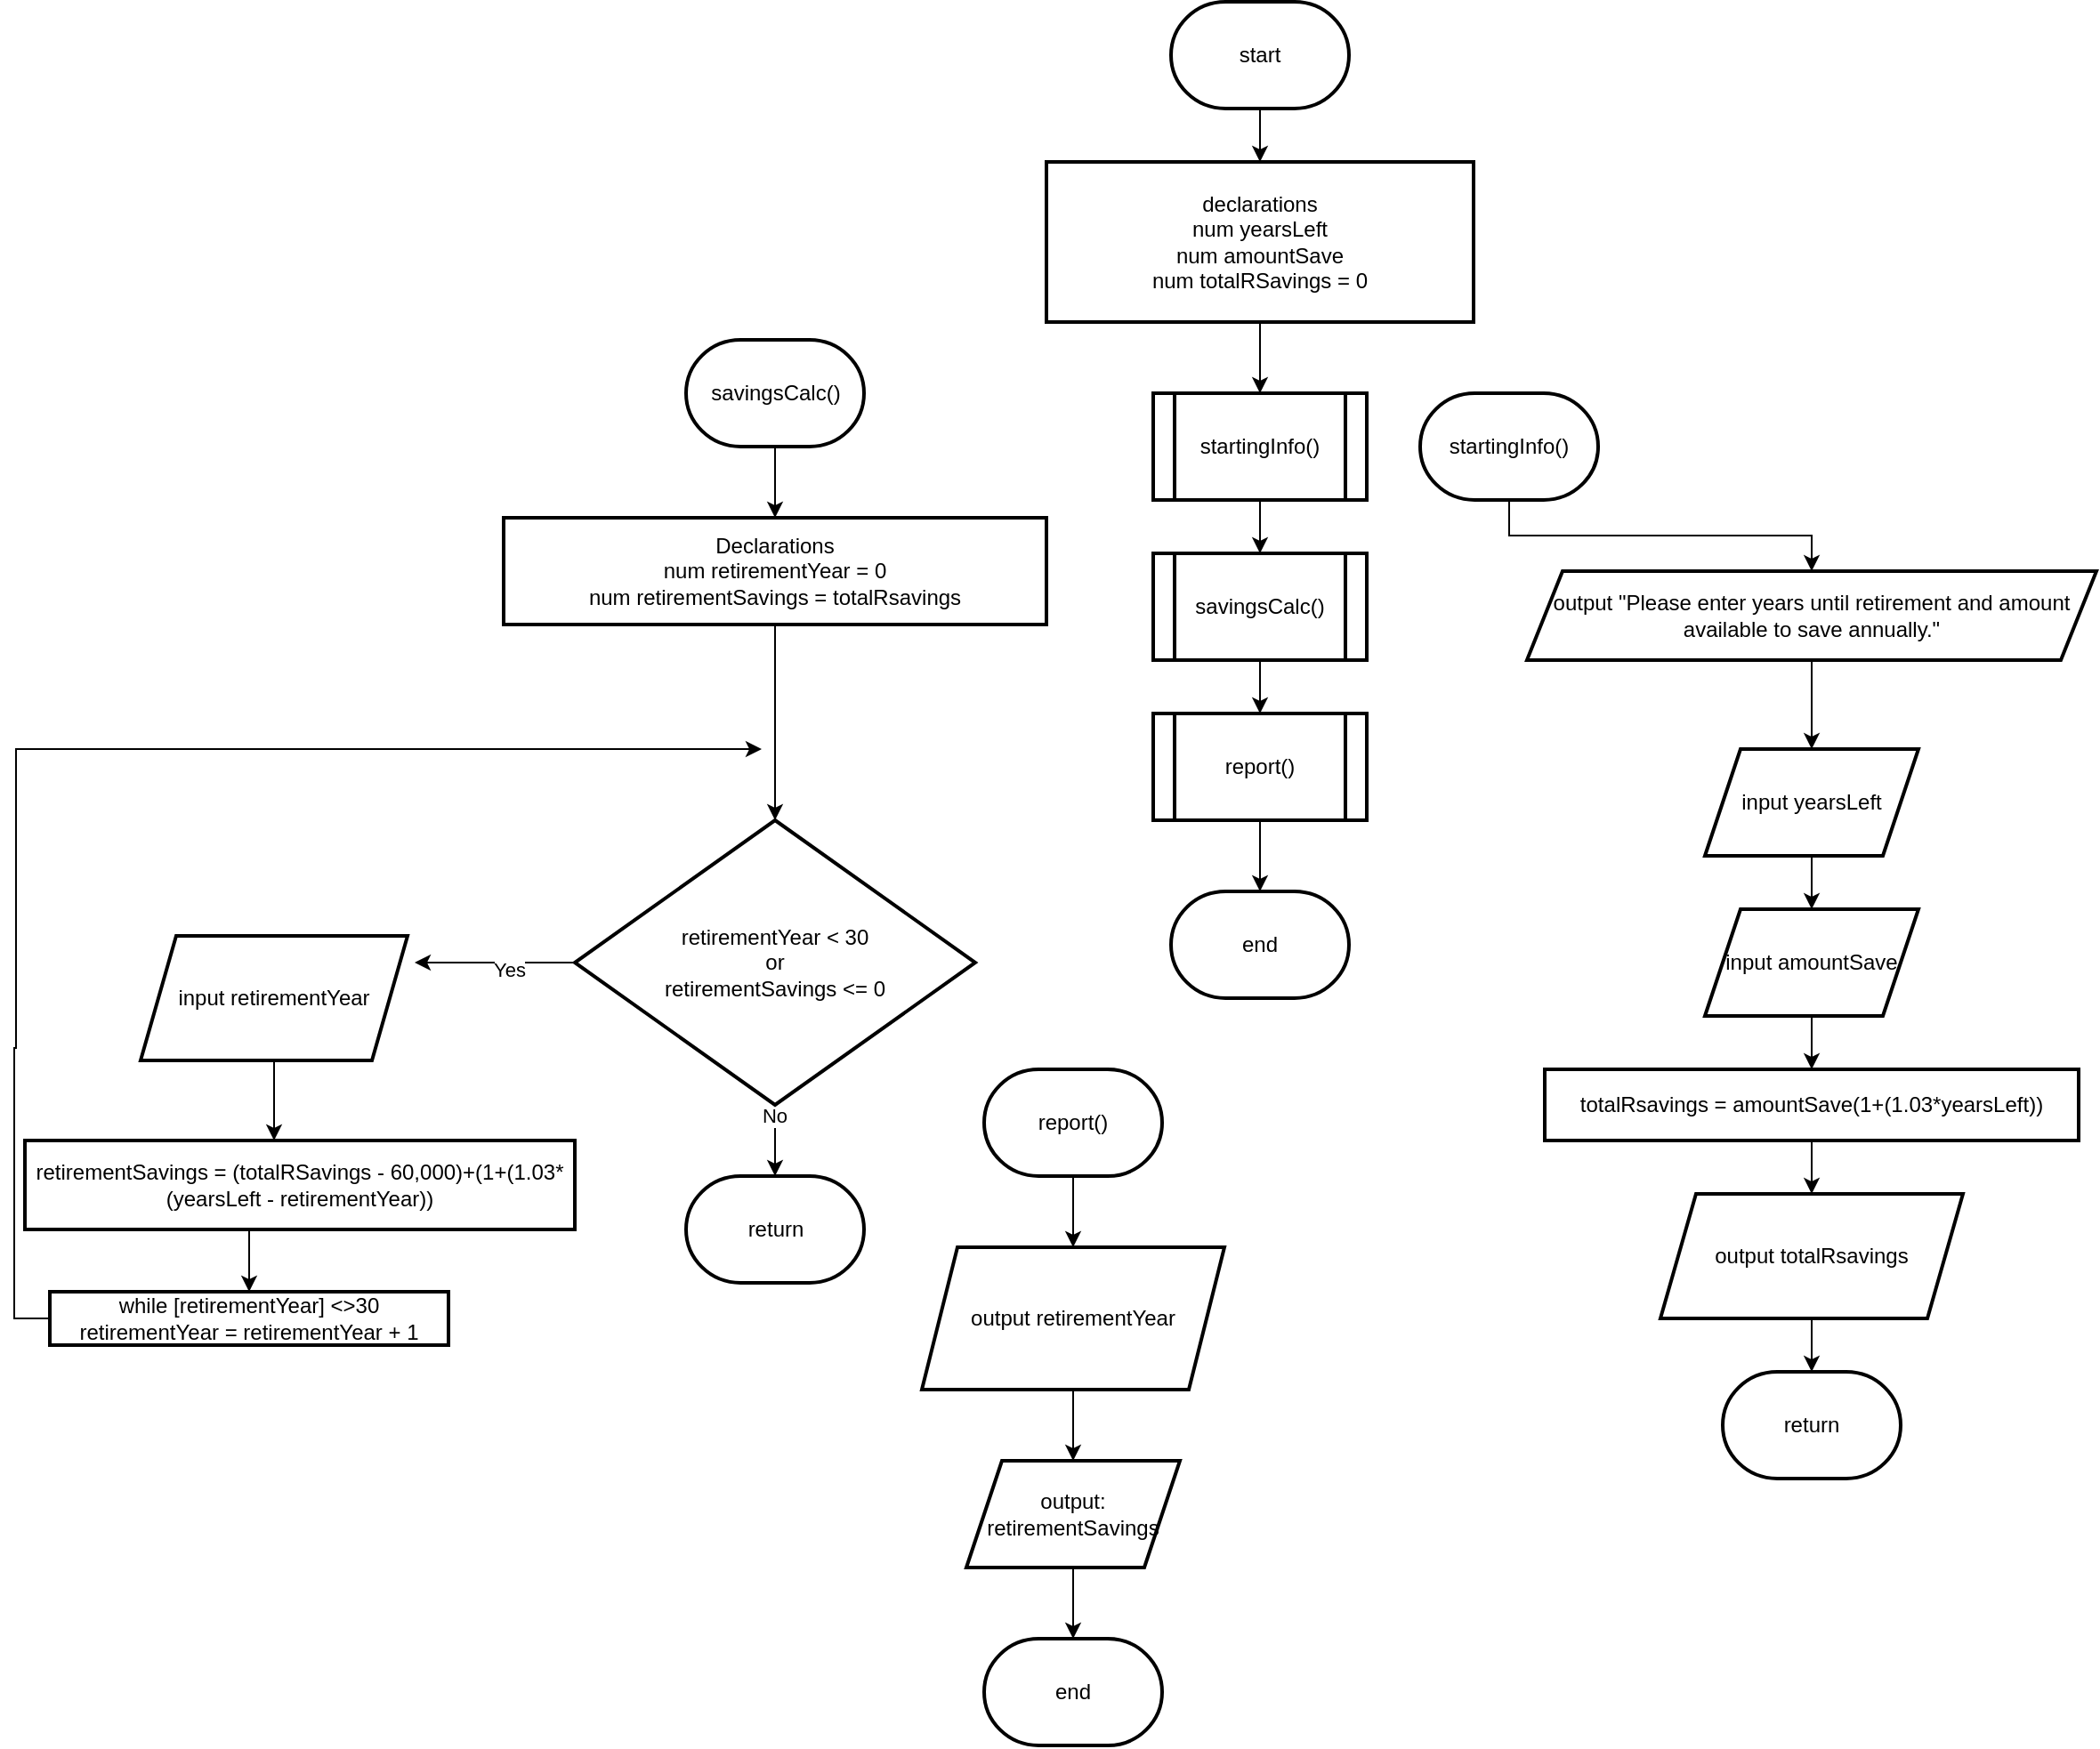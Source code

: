 <mxfile version="26.0.7">
  <diagram name="Page-1" id="6p1SYLHfLribZeurtqXf">
    <mxGraphModel dx="2524" dy="836" grid="1" gridSize="10" guides="1" tooltips="1" connect="1" arrows="1" fold="1" page="1" pageScale="1" pageWidth="850" pageHeight="1100" math="0" shadow="0">
      <root>
        <mxCell id="0" />
        <mxCell id="1" parent="0" />
        <mxCell id="AZC76VCDBs6tdsCPo8oP-3" value="" style="edgeStyle=orthogonalEdgeStyle;rounded=0;orthogonalLoop=1;jettySize=auto;html=1;" edge="1" parent="1" source="AZC76VCDBs6tdsCPo8oP-1" target="AZC76VCDBs6tdsCPo8oP-2">
          <mxGeometry relative="1" as="geometry" />
        </mxCell>
        <mxCell id="AZC76VCDBs6tdsCPo8oP-1" value="start" style="strokeWidth=2;html=1;shape=mxgraph.flowchart.terminator;whiteSpace=wrap;" vertex="1" parent="1">
          <mxGeometry x="380" y="10" width="100" height="60" as="geometry" />
        </mxCell>
        <mxCell id="AZC76VCDBs6tdsCPo8oP-5" value="" style="edgeStyle=orthogonalEdgeStyle;rounded=0;orthogonalLoop=1;jettySize=auto;html=1;" edge="1" parent="1" source="AZC76VCDBs6tdsCPo8oP-2" target="AZC76VCDBs6tdsCPo8oP-4">
          <mxGeometry relative="1" as="geometry" />
        </mxCell>
        <mxCell id="AZC76VCDBs6tdsCPo8oP-2" value="declarations&lt;div&gt;num yearsLeft&lt;/div&gt;&lt;div&gt;num amountSave&lt;/div&gt;&lt;div&gt;num totalRSavings = 0&lt;/div&gt;" style="whiteSpace=wrap;html=1;strokeWidth=2;" vertex="1" parent="1">
          <mxGeometry x="310" y="100" width="240" height="90" as="geometry" />
        </mxCell>
        <mxCell id="AZC76VCDBs6tdsCPo8oP-7" value="" style="edgeStyle=orthogonalEdgeStyle;rounded=0;orthogonalLoop=1;jettySize=auto;html=1;" edge="1" parent="1" source="AZC76VCDBs6tdsCPo8oP-4" target="AZC76VCDBs6tdsCPo8oP-6">
          <mxGeometry relative="1" as="geometry" />
        </mxCell>
        <mxCell id="AZC76VCDBs6tdsCPo8oP-4" value="startingInfo()" style="shape=process;whiteSpace=wrap;html=1;backgroundOutline=1;strokeWidth=2;" vertex="1" parent="1">
          <mxGeometry x="370" y="230" width="120" height="60" as="geometry" />
        </mxCell>
        <mxCell id="AZC76VCDBs6tdsCPo8oP-9" value="" style="edgeStyle=orthogonalEdgeStyle;rounded=0;orthogonalLoop=1;jettySize=auto;html=1;" edge="1" parent="1" source="AZC76VCDBs6tdsCPo8oP-6" target="AZC76VCDBs6tdsCPo8oP-8">
          <mxGeometry relative="1" as="geometry" />
        </mxCell>
        <mxCell id="AZC76VCDBs6tdsCPo8oP-6" value="savingsCalc()" style="shape=process;whiteSpace=wrap;html=1;backgroundOutline=1;strokeWidth=2;" vertex="1" parent="1">
          <mxGeometry x="370" y="320" width="120" height="60" as="geometry" />
        </mxCell>
        <mxCell id="AZC76VCDBs6tdsCPo8oP-11" value="" style="edgeStyle=orthogonalEdgeStyle;rounded=0;orthogonalLoop=1;jettySize=auto;html=1;" edge="1" parent="1" source="AZC76VCDBs6tdsCPo8oP-8">
          <mxGeometry relative="1" as="geometry">
            <mxPoint x="430" y="510" as="targetPoint" />
          </mxGeometry>
        </mxCell>
        <mxCell id="AZC76VCDBs6tdsCPo8oP-8" value="report()" style="shape=process;whiteSpace=wrap;html=1;backgroundOutline=1;strokeWidth=2;" vertex="1" parent="1">
          <mxGeometry x="370" y="410" width="120" height="60" as="geometry" />
        </mxCell>
        <mxCell id="AZC76VCDBs6tdsCPo8oP-12" value="end" style="strokeWidth=2;html=1;shape=mxgraph.flowchart.terminator;whiteSpace=wrap;" vertex="1" parent="1">
          <mxGeometry x="380" y="510" width="100" height="60" as="geometry" />
        </mxCell>
        <mxCell id="JcTAdvny8tdh-F9PxW4C-1" value="" style="edgeStyle=orthogonalEdgeStyle;rounded=0;orthogonalLoop=1;jettySize=auto;html=1;" edge="1" parent="1" source="JcTAdvny8tdh-F9PxW4C-2" target="JcTAdvny8tdh-F9PxW4C-4">
          <mxGeometry relative="1" as="geometry" />
        </mxCell>
        <mxCell id="JcTAdvny8tdh-F9PxW4C-2" value="startingInfo()" style="strokeWidth=2;html=1;shape=mxgraph.flowchart.terminator;whiteSpace=wrap;" vertex="1" parent="1">
          <mxGeometry x="520" y="230" width="100" height="60" as="geometry" />
        </mxCell>
        <mxCell id="JcTAdvny8tdh-F9PxW4C-3" value="" style="edgeStyle=orthogonalEdgeStyle;rounded=0;orthogonalLoop=1;jettySize=auto;html=1;" edge="1" parent="1" source="JcTAdvny8tdh-F9PxW4C-4" target="JcTAdvny8tdh-F9PxW4C-6">
          <mxGeometry relative="1" as="geometry" />
        </mxCell>
        <mxCell id="JcTAdvny8tdh-F9PxW4C-4" value="output &quot;Please enter years until retirement and amount available to save annually.&quot;" style="shape=parallelogram;perimeter=parallelogramPerimeter;whiteSpace=wrap;html=1;fixedSize=1;strokeWidth=2;" vertex="1" parent="1">
          <mxGeometry x="580" y="330" width="320" height="50" as="geometry" />
        </mxCell>
        <mxCell id="JcTAdvny8tdh-F9PxW4C-5" value="" style="edgeStyle=orthogonalEdgeStyle;rounded=0;orthogonalLoop=1;jettySize=auto;html=1;" edge="1" parent="1" source="JcTAdvny8tdh-F9PxW4C-6" target="JcTAdvny8tdh-F9PxW4C-8">
          <mxGeometry relative="1" as="geometry" />
        </mxCell>
        <mxCell id="JcTAdvny8tdh-F9PxW4C-6" value="input yearsLeft" style="shape=parallelogram;perimeter=parallelogramPerimeter;whiteSpace=wrap;html=1;fixedSize=1;strokeWidth=2;" vertex="1" parent="1">
          <mxGeometry x="680" y="430" width="120" height="60" as="geometry" />
        </mxCell>
        <mxCell id="JcTAdvny8tdh-F9PxW4C-7" value="" style="edgeStyle=orthogonalEdgeStyle;rounded=0;orthogonalLoop=1;jettySize=auto;html=1;" edge="1" parent="1" source="JcTAdvny8tdh-F9PxW4C-8" target="JcTAdvny8tdh-F9PxW4C-10">
          <mxGeometry relative="1" as="geometry" />
        </mxCell>
        <mxCell id="JcTAdvny8tdh-F9PxW4C-8" value="input amountSave" style="shape=parallelogram;perimeter=parallelogramPerimeter;whiteSpace=wrap;html=1;fixedSize=1;strokeWidth=2;" vertex="1" parent="1">
          <mxGeometry x="680" y="520" width="120" height="60" as="geometry" />
        </mxCell>
        <mxCell id="JcTAdvny8tdh-F9PxW4C-9" value="" style="edgeStyle=orthogonalEdgeStyle;rounded=0;orthogonalLoop=1;jettySize=auto;html=1;" edge="1" parent="1" source="JcTAdvny8tdh-F9PxW4C-10" target="JcTAdvny8tdh-F9PxW4C-12">
          <mxGeometry relative="1" as="geometry" />
        </mxCell>
        <mxCell id="JcTAdvny8tdh-F9PxW4C-10" value="totalRsavings = amountSave(1+(1.03*yearsLeft))" style="whiteSpace=wrap;html=1;strokeWidth=2;" vertex="1" parent="1">
          <mxGeometry x="590" y="610" width="300" height="40" as="geometry" />
        </mxCell>
        <mxCell id="JcTAdvny8tdh-F9PxW4C-11" value="" style="edgeStyle=orthogonalEdgeStyle;rounded=0;orthogonalLoop=1;jettySize=auto;html=1;" edge="1" parent="1" source="JcTAdvny8tdh-F9PxW4C-12" target="JcTAdvny8tdh-F9PxW4C-13">
          <mxGeometry relative="1" as="geometry" />
        </mxCell>
        <mxCell id="JcTAdvny8tdh-F9PxW4C-12" value="output totalRsavings" style="shape=parallelogram;perimeter=parallelogramPerimeter;whiteSpace=wrap;html=1;fixedSize=1;strokeWidth=2;" vertex="1" parent="1">
          <mxGeometry x="655" y="680" width="170" height="70" as="geometry" />
        </mxCell>
        <mxCell id="JcTAdvny8tdh-F9PxW4C-13" value="return" style="strokeWidth=2;html=1;shape=mxgraph.flowchart.terminator;whiteSpace=wrap;" vertex="1" parent="1">
          <mxGeometry x="690" y="780" width="100" height="60" as="geometry" />
        </mxCell>
        <mxCell id="3T40nk9f1rRPoR_DOKMr-1" value="" style="edgeStyle=orthogonalEdgeStyle;rounded=0;orthogonalLoop=1;jettySize=auto;html=1;" edge="1" parent="1" source="3T40nk9f1rRPoR_DOKMr-2" target="3T40nk9f1rRPoR_DOKMr-4">
          <mxGeometry relative="1" as="geometry" />
        </mxCell>
        <mxCell id="3T40nk9f1rRPoR_DOKMr-2" value="savingsCalc()" style="strokeWidth=2;html=1;shape=mxgraph.flowchart.terminator;whiteSpace=wrap;" vertex="1" parent="1">
          <mxGeometry x="107.5" y="200" width="100" height="60" as="geometry" />
        </mxCell>
        <mxCell id="3T40nk9f1rRPoR_DOKMr-3" value="" style="edgeStyle=orthogonalEdgeStyle;rounded=0;orthogonalLoop=1;jettySize=auto;html=1;" edge="1" parent="1" source="3T40nk9f1rRPoR_DOKMr-4" target="3T40nk9f1rRPoR_DOKMr-8">
          <mxGeometry relative="1" as="geometry" />
        </mxCell>
        <mxCell id="3T40nk9f1rRPoR_DOKMr-4" value="Declarations&lt;div&gt;num retirementYear = 0&lt;/div&gt;&lt;div&gt;num retirementSavings = totalRsavings&lt;/div&gt;" style="whiteSpace=wrap;html=1;strokeWidth=2;" vertex="1" parent="1">
          <mxGeometry x="5" y="300" width="305" height="60" as="geometry" />
        </mxCell>
        <mxCell id="3T40nk9f1rRPoR_DOKMr-7" value="" style="edgeStyle=orthogonalEdgeStyle;rounded=0;orthogonalLoop=1;jettySize=auto;html=1;" edge="1" parent="1" source="3T40nk9f1rRPoR_DOKMr-8" target="3T40nk9f1rRPoR_DOKMr-14">
          <mxGeometry relative="1" as="geometry" />
        </mxCell>
        <mxCell id="3T40nk9f1rRPoR_DOKMr-19" value="No" style="edgeLabel;html=1;align=center;verticalAlign=middle;resizable=0;points=[];" vertex="1" connectable="0" parent="3T40nk9f1rRPoR_DOKMr-7">
          <mxGeometry x="-0.7" y="-1" relative="1" as="geometry">
            <mxPoint as="offset" />
          </mxGeometry>
        </mxCell>
        <mxCell id="3T40nk9f1rRPoR_DOKMr-17" style="edgeStyle=orthogonalEdgeStyle;rounded=0;orthogonalLoop=1;jettySize=auto;html=1;exitX=0;exitY=0.5;exitDx=0;exitDy=0;" edge="1" parent="1" source="3T40nk9f1rRPoR_DOKMr-8">
          <mxGeometry relative="1" as="geometry">
            <mxPoint x="-45" y="550" as="targetPoint" />
          </mxGeometry>
        </mxCell>
        <mxCell id="3T40nk9f1rRPoR_DOKMr-18" value="Yes" style="edgeLabel;html=1;align=center;verticalAlign=middle;resizable=0;points=[];" vertex="1" connectable="0" parent="3T40nk9f1rRPoR_DOKMr-17">
          <mxGeometry x="-0.182" y="4" relative="1" as="geometry">
            <mxPoint as="offset" />
          </mxGeometry>
        </mxCell>
        <mxCell id="3T40nk9f1rRPoR_DOKMr-8" value="retirementYear &amp;lt; 30&lt;div&gt;or&lt;/div&gt;&lt;div&gt;retirementSavings &amp;lt;= 0&lt;/div&gt;" style="rhombus;whiteSpace=wrap;html=1;strokeWidth=2;" vertex="1" parent="1">
          <mxGeometry x="45" y="470" width="225" height="160" as="geometry" />
        </mxCell>
        <mxCell id="3T40nk9f1rRPoR_DOKMr-9" value="" style="edgeStyle=orthogonalEdgeStyle;rounded=0;orthogonalLoop=1;jettySize=auto;html=1;entryX=0.5;entryY=0;entryDx=0;entryDy=0;" edge="1" parent="1" source="3T40nk9f1rRPoR_DOKMr-10">
          <mxGeometry relative="1" as="geometry">
            <mxPoint x="-124" y="650" as="targetPoint" />
          </mxGeometry>
        </mxCell>
        <mxCell id="3T40nk9f1rRPoR_DOKMr-10" value="input retirementYear" style="shape=parallelogram;perimeter=parallelogramPerimeter;whiteSpace=wrap;html=1;fixedSize=1;strokeWidth=2;" vertex="1" parent="1">
          <mxGeometry x="-199" y="535" width="150" height="70" as="geometry" />
        </mxCell>
        <mxCell id="NccfGRvudmOtrbqNW424-8" style="edgeStyle=orthogonalEdgeStyle;rounded=0;orthogonalLoop=1;jettySize=auto;html=1;exitX=0;exitY=0.5;exitDx=0;exitDy=0;" edge="1" parent="1" source="3T40nk9f1rRPoR_DOKMr-12">
          <mxGeometry relative="1" as="geometry">
            <mxPoint x="150" y="430" as="targetPoint" />
            <Array as="points">
              <mxPoint x="-270" y="750" />
              <mxPoint x="-270" y="598" />
              <mxPoint x="-269" y="598" />
            </Array>
          </mxGeometry>
        </mxCell>
        <mxCell id="3T40nk9f1rRPoR_DOKMr-12" value="&lt;div&gt;while [retirementYear] &amp;lt;&amp;gt;30&lt;/div&gt;&lt;div&gt;&lt;span style=&quot;background-color: transparent; color: light-dark(rgb(0, 0, 0), rgb(255, 255, 255));&quot;&gt;retirementYear = retirementYear + 1&lt;/span&gt;&lt;/div&gt;" style="whiteSpace=wrap;html=1;strokeWidth=2;" vertex="1" parent="1">
          <mxGeometry x="-250" y="735" width="224" height="30" as="geometry" />
        </mxCell>
        <mxCell id="3T40nk9f1rRPoR_DOKMr-13" style="edgeStyle=orthogonalEdgeStyle;rounded=0;orthogonalLoop=1;jettySize=auto;html=1;exitX=0.417;exitY=0.925;exitDx=0;exitDy=0;entryX=0.5;entryY=0;entryDx=0;entryDy=0;exitPerimeter=0;" edge="1" parent="1" source="3T40nk9f1rRPoR_DOKMr-15" target="3T40nk9f1rRPoR_DOKMr-12">
          <mxGeometry relative="1" as="geometry">
            <mxPoint x="-124" y="710" as="sourcePoint" />
          </mxGeometry>
        </mxCell>
        <mxCell id="3T40nk9f1rRPoR_DOKMr-14" value="return" style="strokeWidth=2;html=1;shape=mxgraph.flowchart.terminator;whiteSpace=wrap;" vertex="1" parent="1">
          <mxGeometry x="107.5" y="670" width="100" height="60" as="geometry" />
        </mxCell>
        <mxCell id="3T40nk9f1rRPoR_DOKMr-15" value="retirementSavings = (totalRSavings - 60,000)+(1+(1.03*(yearsLeft - retirementYear))" style="whiteSpace=wrap;html=1;strokeWidth=2;" vertex="1" parent="1">
          <mxGeometry x="-264" y="650" width="309" height="50" as="geometry" />
        </mxCell>
        <mxCell id="NccfGRvudmOtrbqNW424-1" value="" style="edgeStyle=orthogonalEdgeStyle;rounded=0;orthogonalLoop=1;jettySize=auto;html=1;" edge="1" parent="1" source="NccfGRvudmOtrbqNW424-2" target="NccfGRvudmOtrbqNW424-4">
          <mxGeometry relative="1" as="geometry" />
        </mxCell>
        <mxCell id="NccfGRvudmOtrbqNW424-2" value="report()" style="strokeWidth=2;html=1;shape=mxgraph.flowchart.terminator;whiteSpace=wrap;" vertex="1" parent="1">
          <mxGeometry x="275" y="610" width="100" height="60" as="geometry" />
        </mxCell>
        <mxCell id="NccfGRvudmOtrbqNW424-3" value="" style="edgeStyle=orthogonalEdgeStyle;rounded=0;orthogonalLoop=1;jettySize=auto;html=1;" edge="1" parent="1" source="NccfGRvudmOtrbqNW424-4" target="NccfGRvudmOtrbqNW424-6">
          <mxGeometry relative="1" as="geometry" />
        </mxCell>
        <mxCell id="NccfGRvudmOtrbqNW424-4" value="output retirementYear" style="shape=parallelogram;perimeter=parallelogramPerimeter;whiteSpace=wrap;html=1;fixedSize=1;strokeWidth=2;" vertex="1" parent="1">
          <mxGeometry x="240" y="710" width="170" height="80" as="geometry" />
        </mxCell>
        <mxCell id="NccfGRvudmOtrbqNW424-5" style="edgeStyle=orthogonalEdgeStyle;rounded=0;orthogonalLoop=1;jettySize=auto;html=1;exitX=0.5;exitY=1;exitDx=0;exitDy=0;" edge="1" parent="1" source="NccfGRvudmOtrbqNW424-6" target="NccfGRvudmOtrbqNW424-7">
          <mxGeometry relative="1" as="geometry" />
        </mxCell>
        <mxCell id="NccfGRvudmOtrbqNW424-6" value="output: retirementSavings" style="shape=parallelogram;perimeter=parallelogramPerimeter;whiteSpace=wrap;html=1;fixedSize=1;strokeWidth=2;" vertex="1" parent="1">
          <mxGeometry x="265" y="830" width="120" height="60" as="geometry" />
        </mxCell>
        <mxCell id="NccfGRvudmOtrbqNW424-7" value="end" style="strokeWidth=2;html=1;shape=mxgraph.flowchart.terminator;whiteSpace=wrap;" vertex="1" parent="1">
          <mxGeometry x="275" y="930" width="100" height="60" as="geometry" />
        </mxCell>
      </root>
    </mxGraphModel>
  </diagram>
</mxfile>
